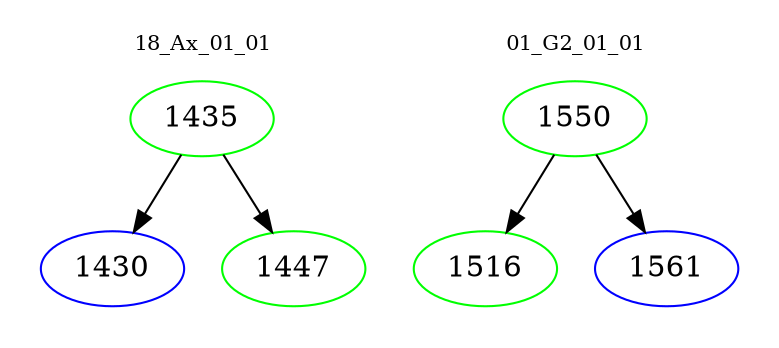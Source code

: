 digraph{
subgraph cluster_0 {
color = white
label = "18_Ax_01_01";
fontsize=10;
T0_1435 [label="1435", color="green"]
T0_1435 -> T0_1430 [color="black"]
T0_1430 [label="1430", color="blue"]
T0_1435 -> T0_1447 [color="black"]
T0_1447 [label="1447", color="green"]
}
subgraph cluster_1 {
color = white
label = "01_G2_01_01";
fontsize=10;
T1_1550 [label="1550", color="green"]
T1_1550 -> T1_1516 [color="black"]
T1_1516 [label="1516", color="green"]
T1_1550 -> T1_1561 [color="black"]
T1_1561 [label="1561", color="blue"]
}
}
